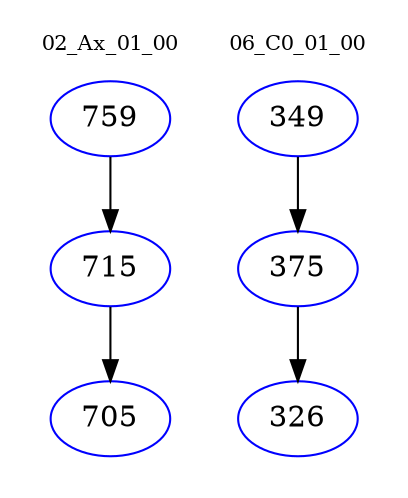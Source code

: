 digraph{
subgraph cluster_0 {
color = white
label = "02_Ax_01_00";
fontsize=10;
T0_759 [label="759", color="blue"]
T0_759 -> T0_715 [color="black"]
T0_715 [label="715", color="blue"]
T0_715 -> T0_705 [color="black"]
T0_705 [label="705", color="blue"]
}
subgraph cluster_1 {
color = white
label = "06_C0_01_00";
fontsize=10;
T1_349 [label="349", color="blue"]
T1_349 -> T1_375 [color="black"]
T1_375 [label="375", color="blue"]
T1_375 -> T1_326 [color="black"]
T1_326 [label="326", color="blue"]
}
}
